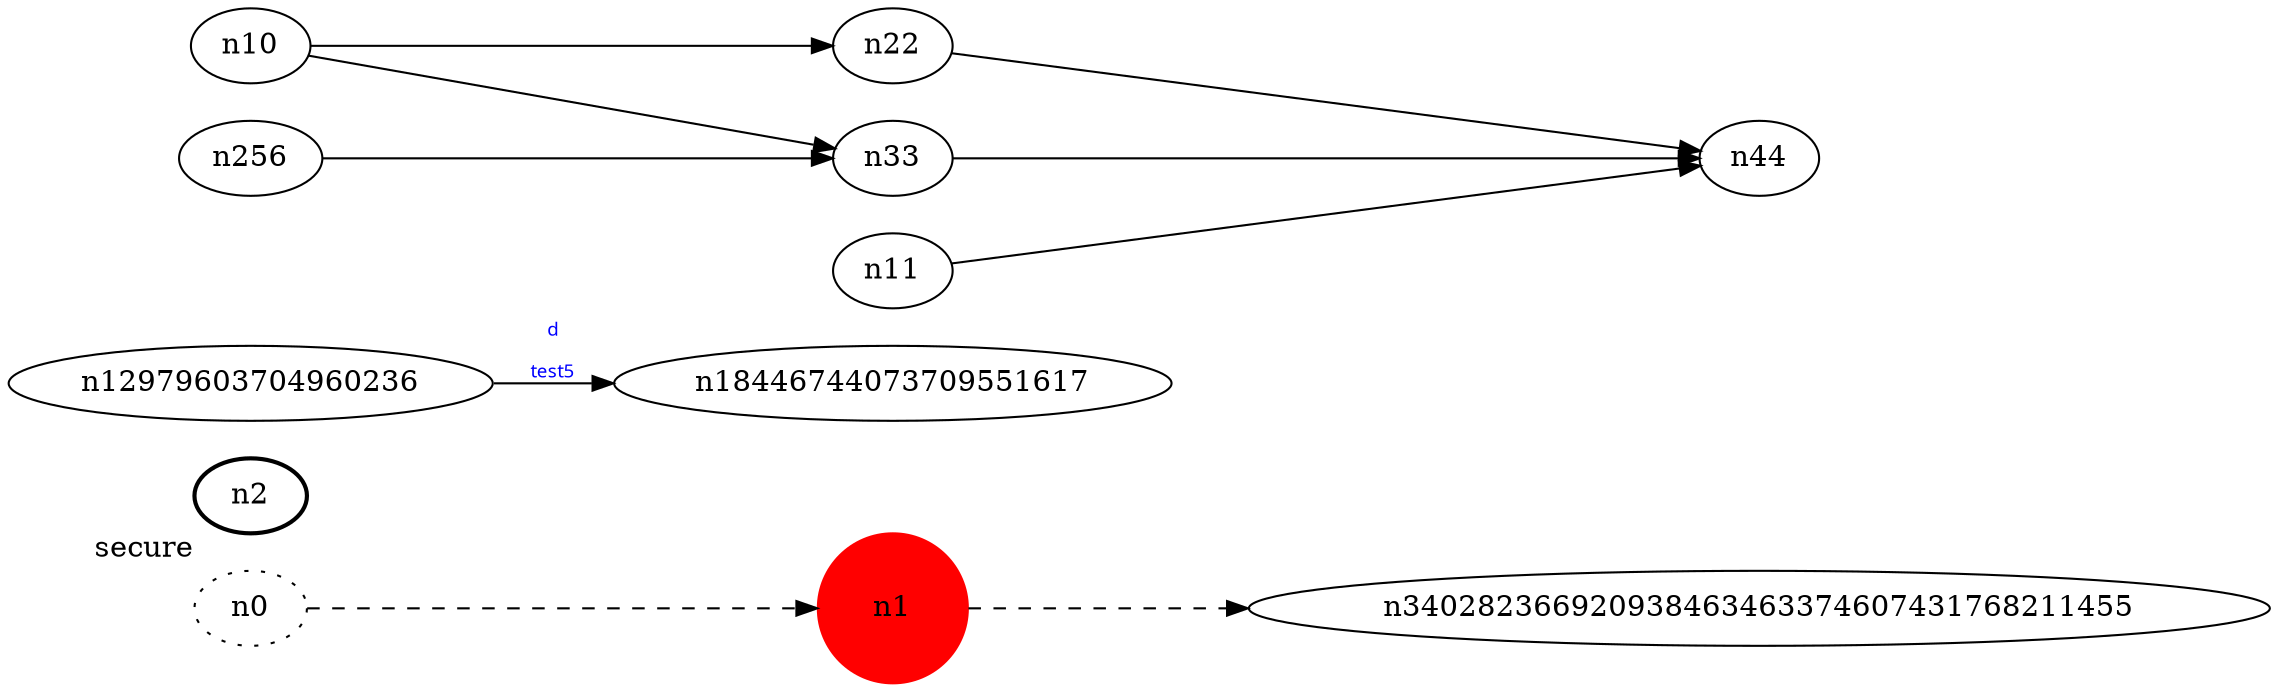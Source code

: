 digraph test5 {
	rankdir=LR;
	fontcolor=blue; /* c0; c1; c0 -- c1 */
	n0 [style=dotted, fillcolor="#156225"]; // c9223372036854775809; c3; c2 -- c3
	n1 [height=1, width=1, color=red, style=filled];
	n2 [style=bold, xlabel="secure"];
	n0 -> n1 -> n340282366920938463463374607431768211455[style=dashed];
	n12979603704960236 -> n18446744073709551617 [fontname="comic sans", label="d\n\l\G", fontcolor=blue, fontsize=9];
	n10 -> n22;
	n10 -> n33;
	n11 -> n44;
	n256 -> n33;
	n22 -> n44;
	n33 -> n44;
}
